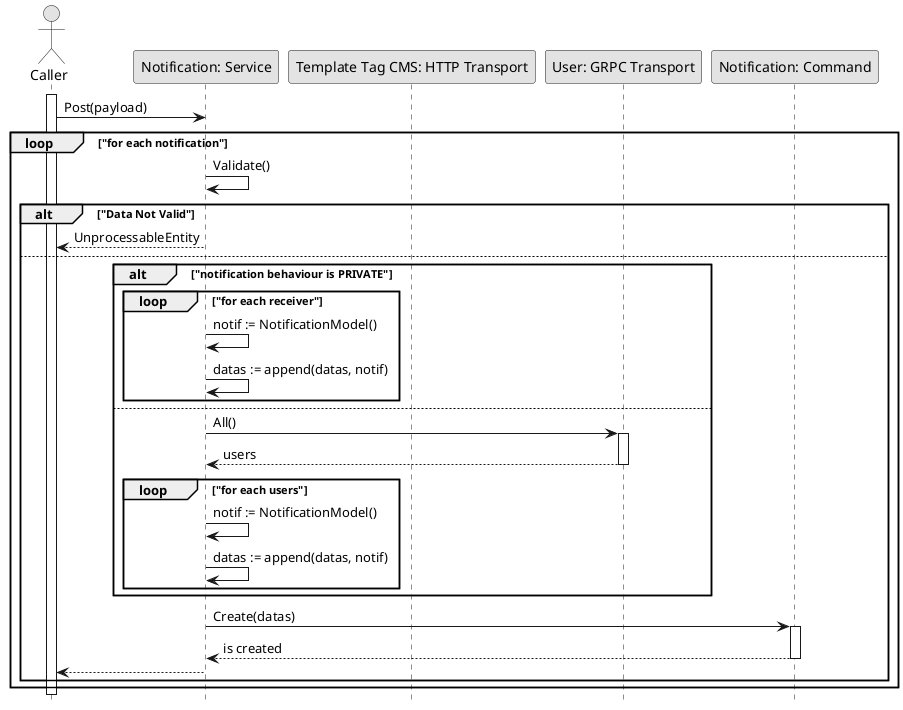 @startuml PostNotification

skinparam Monochrome true
skinparam Shadowing false
hide footbox

actor "Caller" as Caller
participant "Notification: Service" as NotificationService
participant "Template Tag CMS: HTTP Transport" as TTCMSHTTPTransport
participant "User: GRPC Transport" as UserGRPCTransport
participant "Notification: Command" as NotificationCommand

activate Caller

Caller->NotificationService: Post(payload)

loop "for each notification"
    NotificationService->NotificationService: Validate()

    alt "Data Not Valid"
        NotificationService-->Caller: UnprocessableEntity
    else
        alt "notification behaviour is PRIVATE"
            loop "for each receiver"
                NotificationService->NotificationService: notif := NotificationModel()
                NotificationService->NotificationService: datas := append(datas, notif)
            end
        else
            NotificationService->UserGRPCTransport: All()
            activate UserGRPCTransport
            UserGRPCTransport-->NotificationService: users
            deactivate UserGRPCTransport

            loop "for each users"
                NotificationService->NotificationService: notif := NotificationModel()
                NotificationService->NotificationService: datas := append(datas, notif)
            end
        end

        NotificationService->NotificationCommand: Create(datas)
        activate NotificationCommand
        NotificationCommand-->NotificationService: is created
        deactivate NotificationCommand
        NotificationService-->Caller
        deactivate NotificationService
    end
end

deactivate Caller

@enduml